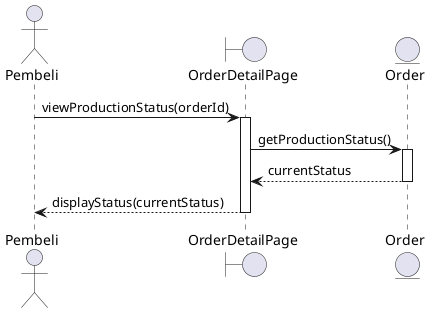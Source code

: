 @startuml
actor Pembeli
boundary OrderDetailPage
entity Order

Pembeli -> OrderDetailPage : viewProductionStatus(orderId)
activate OrderDetailPage
OrderDetailPage -> Order : getProductionStatus()
activate Order
Order --> OrderDetailPage : currentStatus
deactivate Order
OrderDetailPage --> Pembeli : displayStatus(currentStatus)
deactivate OrderDetailPage
@enduml